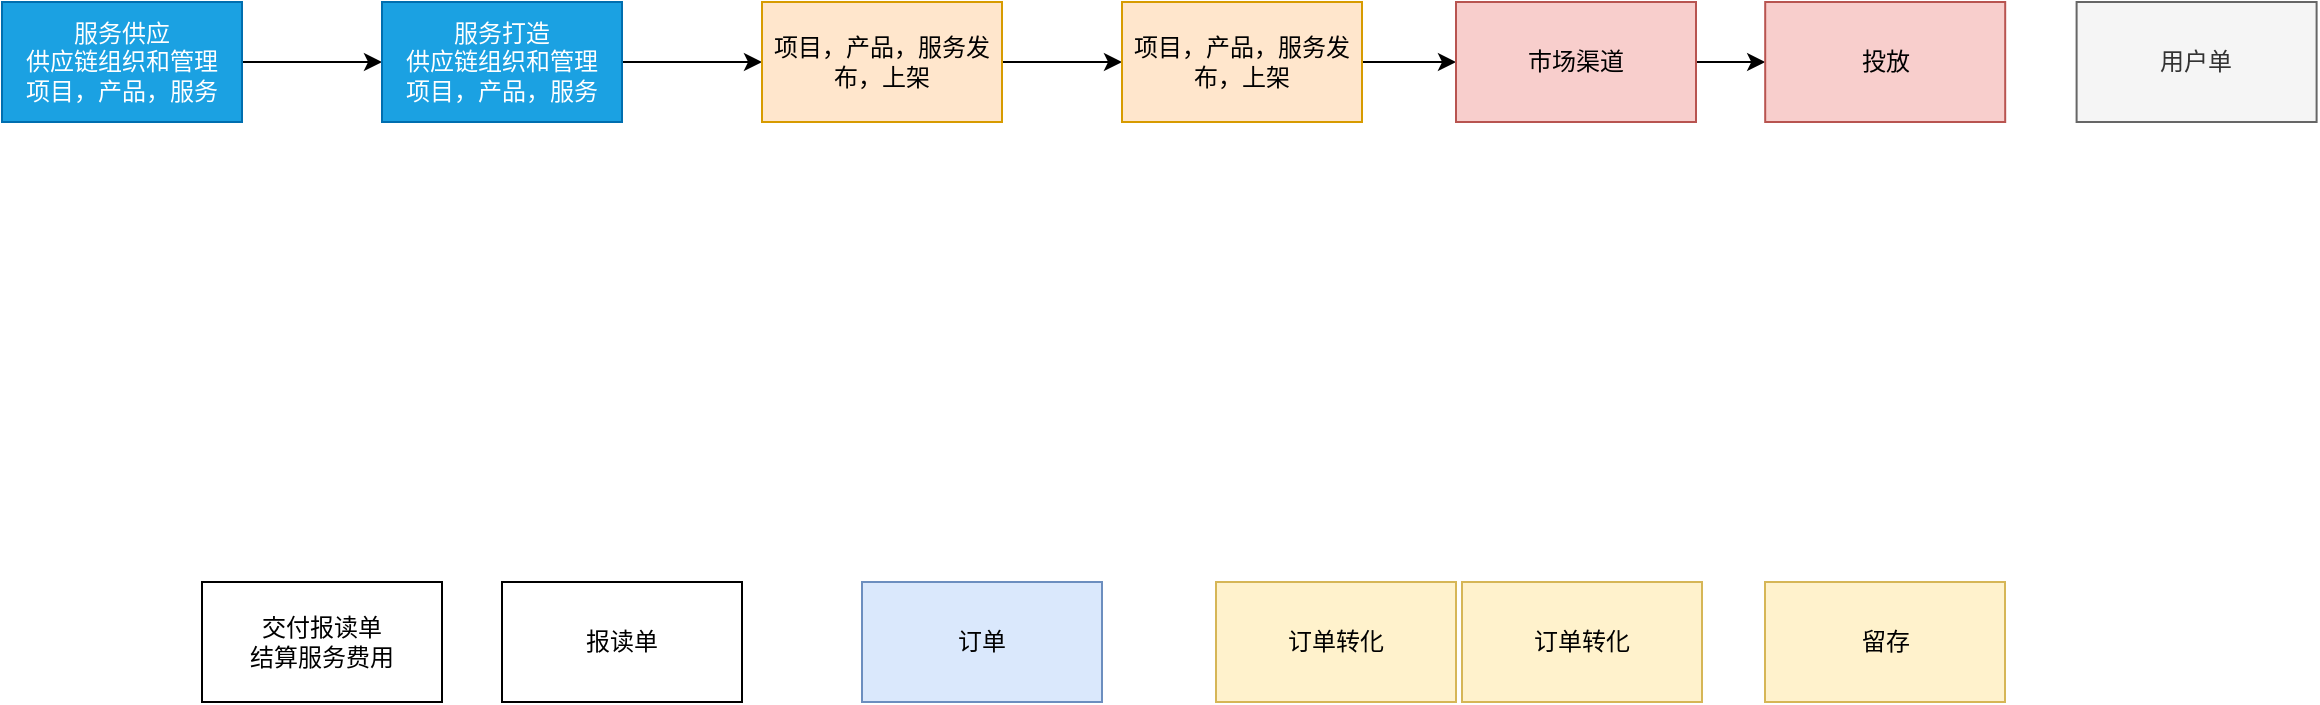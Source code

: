 <mxfile version="11.0.4" type="github"><diagram id="5R0gryFS0Tgb8uJ3rMrp" name="Page-1"><mxGraphModel dx="1038" dy="582" grid="1" gridSize="10" guides="1" tooltips="1" connect="1" arrows="1" fold="1" page="1" pageScale="1" pageWidth="827" pageHeight="1169" math="0" shadow="0"><root><mxCell id="0"/><mxCell id="1" parent="0"/><mxCell id="kN-tJ7J88qytqwaoc0WS-3" style="edgeStyle=orthogonalEdgeStyle;rounded=0;orthogonalLoop=1;jettySize=auto;html=1;entryX=0;entryY=0.5;entryDx=0;entryDy=0;" parent="1" source="kN-tJ7J88qytqwaoc0WS-1" target="kN-tJ7J88qytqwaoc0WS-2" edge="1"><mxGeometry relative="1" as="geometry"/></mxCell><mxCell id="kN-tJ7J88qytqwaoc0WS-1" value="服务供应&lt;br&gt;供应链组织和管理&lt;br&gt;项目，产品，服务" style="rounded=0;whiteSpace=wrap;html=1;fillColor=#1ba1e2;strokeColor=#006EAF;fontColor=#ffffff;" parent="1" vertex="1"><mxGeometry x="40" y="110" width="120" height="60" as="geometry"/></mxCell><mxCell id="kN-tJ7J88qytqwaoc0WS-5" style="edgeStyle=orthogonalEdgeStyle;rounded=0;orthogonalLoop=1;jettySize=auto;html=1;entryX=0;entryY=0.5;entryDx=0;entryDy=0;" parent="1" source="kN-tJ7J88qytqwaoc0WS-2" target="kN-tJ7J88qytqwaoc0WS-4" edge="1"><mxGeometry relative="1" as="geometry"/></mxCell><mxCell id="kN-tJ7J88qytqwaoc0WS-2" value="服务打造&lt;br&gt;供应链组织和管理&lt;br&gt;项目，产品，服务" style="rounded=0;whiteSpace=wrap;html=1;fillColor=#1ba1e2;strokeColor=#006EAF;fontColor=#ffffff;" parent="1" vertex="1"><mxGeometry x="230" y="110" width="120" height="60" as="geometry"/></mxCell><mxCell id="kN-tJ7J88qytqwaoc0WS-9" style="edgeStyle=orthogonalEdgeStyle;rounded=0;orthogonalLoop=1;jettySize=auto;html=1;entryX=0;entryY=0.5;entryDx=0;entryDy=0;" parent="1" source="kN-tJ7J88qytqwaoc0WS-4" target="kN-tJ7J88qytqwaoc0WS-6" edge="1"><mxGeometry relative="1" as="geometry"/></mxCell><mxCell id="kN-tJ7J88qytqwaoc0WS-4" value="项目，产品，服务发布，上架" style="rounded=0;whiteSpace=wrap;html=1;fillColor=#ffe6cc;strokeColor=#d79b00;" parent="1" vertex="1"><mxGeometry x="420" y="110" width="120" height="60" as="geometry"/></mxCell><mxCell id="kN-tJ7J88qytqwaoc0WS-10" style="edgeStyle=orthogonalEdgeStyle;rounded=0;orthogonalLoop=1;jettySize=auto;html=1;" parent="1" source="kN-tJ7J88qytqwaoc0WS-6" target="kN-tJ7J88qytqwaoc0WS-7" edge="1"><mxGeometry relative="1" as="geometry"/></mxCell><mxCell id="kN-tJ7J88qytqwaoc0WS-6" value="项目，产品，服务发布，上架" style="rounded=0;whiteSpace=wrap;html=1;fillColor=#ffe6cc;strokeColor=#d79b00;" parent="1" vertex="1"><mxGeometry x="600" y="110" width="120" height="60" as="geometry"/></mxCell><mxCell id="kN-tJ7J88qytqwaoc0WS-11" style="edgeStyle=orthogonalEdgeStyle;rounded=0;orthogonalLoop=1;jettySize=auto;html=1;entryX=0;entryY=0.5;entryDx=0;entryDy=0;" parent="1" source="kN-tJ7J88qytqwaoc0WS-7" target="kN-tJ7J88qytqwaoc0WS-8" edge="1"><mxGeometry relative="1" as="geometry"/></mxCell><mxCell id="kN-tJ7J88qytqwaoc0WS-7" value="市场渠道" style="rounded=0;whiteSpace=wrap;html=1;fillColor=#f8cecc;strokeColor=#b85450;" parent="1" vertex="1"><mxGeometry x="767" y="110" width="120" height="60" as="geometry"/></mxCell><mxCell id="kN-tJ7J88qytqwaoc0WS-8" value="投放" style="rounded=0;whiteSpace=wrap;html=1;fillColor=#f8cecc;strokeColor=#b85450;" parent="1" vertex="1"><mxGeometry x="921.6" y="110" width="120" height="60" as="geometry"/></mxCell><mxCell id="kN-tJ7J88qytqwaoc0WS-12" value="用户单" style="rounded=0;whiteSpace=wrap;html=1;fillColor=#f5f5f5;strokeColor=#666666;fontColor=#333333;" parent="1" vertex="1"><mxGeometry x="1077.3" y="110" width="120" height="60" as="geometry"/></mxCell><mxCell id="kN-tJ7J88qytqwaoc0WS-13" value="留存" style="rounded=0;whiteSpace=wrap;html=1;fillColor=#fff2cc;strokeColor=#d6b656;" parent="1" vertex="1"><mxGeometry x="921.5" y="400" width="120" height="60" as="geometry"/></mxCell><mxCell id="kN-tJ7J88qytqwaoc0WS-14" value="订单转化" style="rounded=0;whiteSpace=wrap;html=1;fillColor=#fff2cc;strokeColor=#d6b656;" parent="1" vertex="1"><mxGeometry x="770" y="400" width="120" height="60" as="geometry"/></mxCell><mxCell id="kN-tJ7J88qytqwaoc0WS-15" value="订单转化" style="rounded=0;whiteSpace=wrap;html=1;fillColor=#fff2cc;strokeColor=#d6b656;" parent="1" vertex="1"><mxGeometry x="647" y="400" width="120" height="60" as="geometry"/></mxCell><mxCell id="kN-tJ7J88qytqwaoc0WS-16" value="订单" style="rounded=0;whiteSpace=wrap;html=1;fillColor=#dae8fc;strokeColor=#6c8ebf;" parent="1" vertex="1"><mxGeometry x="470" y="400" width="120" height="60" as="geometry"/></mxCell><mxCell id="kN-tJ7J88qytqwaoc0WS-17" value="报读单" style="rounded=0;whiteSpace=wrap;html=1;" parent="1" vertex="1"><mxGeometry x="290" y="400" width="120" height="60" as="geometry"/></mxCell><mxCell id="kN-tJ7J88qytqwaoc0WS-18" value="交付报读单&lt;br&gt;结算服务费用" style="rounded=0;whiteSpace=wrap;html=1;" parent="1" vertex="1"><mxGeometry x="140" y="400" width="120" height="60" as="geometry"/></mxCell></root></mxGraphModel></diagram><diagram id="lwHnW5I-71mZ7X3oIYtO" name="Page-2"><mxGraphModel dx="1038" dy="582" grid="1" gridSize="10" guides="1" tooltips="1" connect="1" arrows="1" fold="1" page="1" pageScale="1" pageWidth="827" pageHeight="1169" math="0" shadow="0"><root><mxCell id="vB3zGASY5mv1H8j_jzMH-0"/><mxCell id="vB3zGASY5mv1H8j_jzMH-1" parent="vB3zGASY5mv1H8j_jzMH-0"/><mxCell id="vB3zGASY5mv1H8j_jzMH-2" value="" style="shape=umlLifeline;participant=umlActor;perimeter=lifelinePerimeter;whiteSpace=wrap;html=1;container=1;collapsible=0;recursiveResize=0;verticalAlign=top;spacingTop=36;labelBackgroundColor=#ffffff;outlineConnect=0;" parent="vB3zGASY5mv1H8j_jzMH-1" vertex="1"><mxGeometry x="131" y="120" width="45" height="380" as="geometry"/></mxCell><mxCell id="vB3zGASY5mv1H8j_jzMH-25" value="" style="ellipse;html=1;shape=endState;fillColor=#000000;strokeColor=#ff0000;" parent="vB3zGASY5mv1H8j_jzMH-2" vertex="1"><mxGeometry x="7.5" y="145" width="30" height="30" as="geometry"/></mxCell><mxCell id="vB3zGASY5mv1H8j_jzMH-26" value="" style="ellipse;html=1;shape=endState;fillColor=#000000;strokeColor=#ff0000;" parent="vB3zGASY5mv1H8j_jzMH-2" vertex="1"><mxGeometry x="7" y="210" width="30" height="30" as="geometry"/></mxCell><mxCell id="vB3zGASY5mv1H8j_jzMH-31" value="本地F1" style="text;html=1;strokeColor=none;fillColor=none;align=center;verticalAlign=middle;whiteSpace=wrap;rounded=0;" parent="vB3zGASY5mv1H8j_jzMH-2" vertex="1"><mxGeometry x="-5.5" y="110" width="50" height="20" as="geometry"/></mxCell><mxCell id="vB3zGASY5mv1H8j_jzMH-33" value="本地F2" style="text;html=1;strokeColor=none;fillColor=none;align=center;verticalAlign=middle;whiteSpace=wrap;rounded=0;" parent="vB3zGASY5mv1H8j_jzMH-2" vertex="1"><mxGeometry y="240" width="50" height="20" as="geometry"/></mxCell><mxCell id="vB3zGASY5mv1H8j_jzMH-3" value="test" style="shape=umlLifeline;perimeter=lifelinePerimeter;whiteSpace=wrap;html=1;container=1;collapsible=0;recursiveResize=0;outlineConnect=0;" parent="vB3zGASY5mv1H8j_jzMH-1" vertex="1"><mxGeometry x="330" y="120" width="100" height="380" as="geometry"/></mxCell><mxCell id="vB3zGASY5mv1H8j_jzMH-11" value="" style="ellipse;html=1;shape=endState;fillColor=#0000CC;strokeColor=#ff0000;" parent="vB3zGASY5mv1H8j_jzMH-3" vertex="1"><mxGeometry x="35" y="145" width="30" height="30" as="geometry"/></mxCell><mxCell id="vB3zGASY5mv1H8j_jzMH-18" value="" style="ellipse;html=1;shape=endState;fillColor=#0000CC;strokeColor=#ff0000;" parent="vB3zGASY5mv1H8j_jzMH-3" vertex="1"><mxGeometry x="35" y="210" width="30" height="30" as="geometry"/></mxCell><mxCell id="vB3zGASY5mv1H8j_jzMH-4" value="pre" style="shape=umlLifeline;perimeter=lifelinePerimeter;whiteSpace=wrap;html=1;container=1;collapsible=0;recursiveResize=0;outlineConnect=0;" parent="vB3zGASY5mv1H8j_jzMH-1" vertex="1"><mxGeometry x="440" y="120" width="100" height="380" as="geometry"/></mxCell><mxCell id="vB3zGASY5mv1H8j_jzMH-12" value="" style="ellipse;html=1;shape=endState;fillColor=#0000CC;strokeColor=#ff0000;" parent="vB3zGASY5mv1H8j_jzMH-4" vertex="1"><mxGeometry x="35" y="210" width="30" height="30" as="geometry"/></mxCell><mxCell id="vB3zGASY5mv1H8j_jzMH-5" value="master" style="shape=umlLifeline;perimeter=lifelinePerimeter;whiteSpace=wrap;html=1;container=1;collapsible=0;recursiveResize=0;outlineConnect=0;" parent="vB3zGASY5mv1H8j_jzMH-1" vertex="1"><mxGeometry x="560" y="120" width="100" height="380" as="geometry"/></mxCell><mxCell id="vB3zGASY5mv1H8j_jzMH-13" value="" style="ellipse;html=1;shape=endState;fillColor=#0000CC;strokeColor=#ff0000;" parent="vB3zGASY5mv1H8j_jzMH-5" vertex="1"><mxGeometry x="35" y="210" width="30" height="30" as="geometry"/></mxCell><mxCell id="vB3zGASY5mv1H8j_jzMH-6" value="dev" style="shape=umlLifeline;perimeter=lifelinePerimeter;whiteSpace=wrap;html=1;container=1;collapsible=0;recursiveResize=0;outlineConnect=0;" parent="vB3zGASY5mv1H8j_jzMH-1" vertex="1"><mxGeometry x="210" y="120" width="100" height="380" as="geometry"/></mxCell><mxCell id="vB3zGASY5mv1H8j_jzMH-9" value="" style="ellipse;html=1;shape=endState;fillColor=#0000CC;strokeColor=#ff0000;" parent="vB3zGASY5mv1H8j_jzMH-6" vertex="1"><mxGeometry x="35" y="80" width="30" height="30" as="geometry"/></mxCell><mxCell id="vB3zGASY5mv1H8j_jzMH-20" style="edgeStyle=orthogonalEdgeStyle;rounded=0;orthogonalLoop=1;jettySize=auto;html=1;strokeWidth=2;" parent="vB3zGASY5mv1H8j_jzMH-6" source="vB3zGASY5mv1H8j_jzMH-10" target="vB3zGASY5mv1H8j_jzMH-19" edge="1"><mxGeometry relative="1" as="geometry"/></mxCell><mxCell id="vB3zGASY5mv1H8j_jzMH-10" value="" style="ellipse;html=1;shape=endState;fillColor=#0000CC;strokeColor=#ff0000;" parent="vB3zGASY5mv1H8j_jzMH-6" vertex="1"><mxGeometry x="35" y="145" width="30" height="30" as="geometry"/></mxCell><mxCell id="vB3zGASY5mv1H8j_jzMH-15" value="" style="endArrow=open;endFill=1;endSize=12;html=1;exitX=0.5;exitY=1;exitDx=0;exitDy=0;entryX=0.5;entryY=0;entryDx=0;entryDy=0;strokeWidth=2;" parent="vB3zGASY5mv1H8j_jzMH-6" source="vB3zGASY5mv1H8j_jzMH-9" target="vB3zGASY5mv1H8j_jzMH-10" edge="1"><mxGeometry width="160" relative="1" as="geometry"><mxPoint x="-70" y="320" as="sourcePoint"/><mxPoint x="90" y="320" as="targetPoint"/></mxGeometry></mxCell><mxCell id="vB3zGASY5mv1H8j_jzMH-19" value="" style="ellipse;html=1;shape=endState;fillColor=#0000CC;strokeColor=#ff0000;" parent="vB3zGASY5mv1H8j_jzMH-6" vertex="1"><mxGeometry x="35" y="210" width="30" height="30" as="geometry"/></mxCell><mxCell id="vB3zGASY5mv1H8j_jzMH-39" value="" style="ellipse;html=1;shape=endState;fillColor=#990000;strokeColor=#ff0000;" parent="vB3zGASY5mv1H8j_jzMH-6" vertex="1"><mxGeometry x="35" y="275" width="30" height="30" as="geometry"/></mxCell><mxCell id="vB3zGASY5mv1H8j_jzMH-16" style="edgeStyle=orthogonalEdgeStyle;rounded=0;orthogonalLoop=1;jettySize=auto;html=1;entryX=0;entryY=0.5;entryDx=0;entryDy=0;strokeWidth=2;" parent="vB3zGASY5mv1H8j_jzMH-1" source="vB3zGASY5mv1H8j_jzMH-8" target="vB3zGASY5mv1H8j_jzMH-9" edge="1"><mxGeometry relative="1" as="geometry"/></mxCell><mxCell id="vB3zGASY5mv1H8j_jzMH-8" value="" style="ellipse;html=1;shape=endState;fillColor=#000000;strokeColor=#ff0000;" parent="vB3zGASY5mv1H8j_jzMH-1" vertex="1"><mxGeometry x="137.5" y="200" width="30" height="30" as="geometry"/></mxCell><mxCell id="vB3zGASY5mv1H8j_jzMH-17" style="edgeStyle=orthogonalEdgeStyle;rounded=0;orthogonalLoop=1;jettySize=auto;html=1;strokeWidth=2;" parent="vB3zGASY5mv1H8j_jzMH-1" source="vB3zGASY5mv1H8j_jzMH-10" target="vB3zGASY5mv1H8j_jzMH-11" edge="1"><mxGeometry relative="1" as="geometry"/></mxCell><mxCell id="vB3zGASY5mv1H8j_jzMH-22" style="edgeStyle=orthogonalEdgeStyle;rounded=0;orthogonalLoop=1;jettySize=auto;html=1;entryX=0;entryY=0.5;entryDx=0;entryDy=0;strokeWidth=2;" parent="vB3zGASY5mv1H8j_jzMH-1" source="vB3zGASY5mv1H8j_jzMH-18" target="vB3zGASY5mv1H8j_jzMH-12" edge="1"><mxGeometry relative="1" as="geometry"/></mxCell><mxCell id="vB3zGASY5mv1H8j_jzMH-23" style="edgeStyle=orthogonalEdgeStyle;rounded=0;orthogonalLoop=1;jettySize=auto;html=1;entryX=0;entryY=0.5;entryDx=0;entryDy=0;strokeWidth=2;" parent="vB3zGASY5mv1H8j_jzMH-1" source="vB3zGASY5mv1H8j_jzMH-12" target="vB3zGASY5mv1H8j_jzMH-13" edge="1"><mxGeometry relative="1" as="geometry"/></mxCell><mxCell id="vB3zGASY5mv1H8j_jzMH-24" style="edgeStyle=orthogonalEdgeStyle;rounded=0;orthogonalLoop=1;jettySize=auto;html=1;entryX=0;entryY=0.5;entryDx=0;entryDy=0;strokeWidth=2;" parent="vB3zGASY5mv1H8j_jzMH-1" source="vB3zGASY5mv1H8j_jzMH-19" target="vB3zGASY5mv1H8j_jzMH-18" edge="1"><mxGeometry relative="1" as="geometry"/></mxCell><mxCell id="vB3zGASY5mv1H8j_jzMH-27" style="edgeStyle=orthogonalEdgeStyle;rounded=0;orthogonalLoop=1;jettySize=auto;html=1;entryX=0;entryY=0.5;entryDx=0;entryDy=0;strokeWidth=2;" parent="vB3zGASY5mv1H8j_jzMH-1" source="vB3zGASY5mv1H8j_jzMH-26" target="vB3zGASY5mv1H8j_jzMH-19" edge="1"><mxGeometry relative="1" as="geometry"/></mxCell><mxCell id="vB3zGASY5mv1H8j_jzMH-28" style="edgeStyle=orthogonalEdgeStyle;rounded=0;orthogonalLoop=1;jettySize=auto;html=1;entryX=0;entryY=0.5;entryDx=0;entryDy=0;strokeWidth=2;" parent="vB3zGASY5mv1H8j_jzMH-1" source="vB3zGASY5mv1H8j_jzMH-25" target="vB3zGASY5mv1H8j_jzMH-10" edge="1"><mxGeometry relative="1" as="geometry"/></mxCell><mxCell id="vB3zGASY5mv1H8j_jzMH-32" value="本地F1" style="text;html=1;strokeColor=none;fillColor=none;align=center;verticalAlign=middle;whiteSpace=wrap;rounded=0;" parent="vB3zGASY5mv1H8j_jzMH-1" vertex="1"><mxGeometry x="125.5" y="295" width="50" height="20" as="geometry"/></mxCell><mxCell id="vB3zGASY5mv1H8j_jzMH-44" style="edgeStyle=orthogonalEdgeStyle;rounded=0;orthogonalLoop=1;jettySize=auto;html=1;entryX=0;entryY=0.5;entryDx=0;entryDy=0;strokeWidth=2;" parent="vB3zGASY5mv1H8j_jzMH-1" source="vB3zGASY5mv1H8j_jzMH-37" target="vB3zGASY5mv1H8j_jzMH-39" edge="1"><mxGeometry relative="1" as="geometry"/></mxCell><mxCell id="vB3zGASY5mv1H8j_jzMH-45" style="edgeStyle=orthogonalEdgeStyle;rounded=0;orthogonalLoop=1;jettySize=auto;html=1;entryX=0;entryY=0.5;entryDx=0;entryDy=0;strokeWidth=2;" parent="vB3zGASY5mv1H8j_jzMH-1" source="vB3zGASY5mv1H8j_jzMH-37" target="vB3zGASY5mv1H8j_jzMH-41" edge="1"><mxGeometry relative="1" as="geometry"><Array as="points"><mxPoint x="210" y="410"/><mxPoint x="210" y="435"/></Array></mxGeometry></mxCell><mxCell id="vB3zGASY5mv1H8j_jzMH-46" style="edgeStyle=orthogonalEdgeStyle;rounded=0;orthogonalLoop=1;jettySize=auto;html=1;entryX=0;entryY=0.5;entryDx=0;entryDy=0;strokeWidth=2;" parent="vB3zGASY5mv1H8j_jzMH-1" source="vB3zGASY5mv1H8j_jzMH-37" target="vB3zGASY5mv1H8j_jzMH-42" edge="1"><mxGeometry relative="1" as="geometry"><Array as="points"><mxPoint x="210" y="410"/><mxPoint x="210" y="455"/></Array></mxGeometry></mxCell><mxCell id="vB3zGASY5mv1H8j_jzMH-47" style="edgeStyle=orthogonalEdgeStyle;rounded=0;orthogonalLoop=1;jettySize=auto;html=1;entryX=0;entryY=0.5;entryDx=0;entryDy=0;strokeWidth=2;" parent="vB3zGASY5mv1H8j_jzMH-1" source="vB3zGASY5mv1H8j_jzMH-37" target="vB3zGASY5mv1H8j_jzMH-43" edge="1"><mxGeometry relative="1" as="geometry"><Array as="points"><mxPoint x="210" y="410"/><mxPoint x="210" y="480"/></Array></mxGeometry></mxCell><mxCell id="vB3zGASY5mv1H8j_jzMH-37" value="" style="ellipse;html=1;shape=endState;fillColor=#000000;strokeColor=#ff0000;" parent="vB3zGASY5mv1H8j_jzMH-1" vertex="1"><mxGeometry x="138" y="395" width="30" height="30" as="geometry"/></mxCell><mxCell id="vB3zGASY5mv1H8j_jzMH-38" value="BUG Fix" style="text;html=1;strokeColor=none;fillColor=none;align=center;verticalAlign=middle;whiteSpace=wrap;rounded=0;" parent="vB3zGASY5mv1H8j_jzMH-1" vertex="1"><mxGeometry x="130" y="445" width="50" height="20" as="geometry"/></mxCell><mxCell id="vB3zGASY5mv1H8j_jzMH-41" value="" style="ellipse;html=1;shape=endState;fillColor=#990000;strokeColor=#ff0000;" parent="vB3zGASY5mv1H8j_jzMH-1" vertex="1"><mxGeometry x="365" y="420" width="30" height="30" as="geometry"/></mxCell><mxCell id="vB3zGASY5mv1H8j_jzMH-42" value="" style="ellipse;html=1;shape=endState;fillColor=#990000;strokeColor=#ff0000;" parent="vB3zGASY5mv1H8j_jzMH-1" vertex="1"><mxGeometry x="475" y="440" width="30" height="30" as="geometry"/></mxCell><mxCell id="vB3zGASY5mv1H8j_jzMH-43" value="" style="ellipse;html=1;shape=endState;fillColor=#990000;strokeColor=#ff0000;" parent="vB3zGASY5mv1H8j_jzMH-1" vertex="1"><mxGeometry x="595" y="465" width="30" height="30" as="geometry"/></mxCell></root></mxGraphModel></diagram><diagram id="geVmCn8dDEb0YrK1W8ZO" name="Page-3"><mxGraphModel dx="1865" dy="582" grid="1" gridSize="10" guides="1" tooltips="1" connect="1" arrows="1" fold="1" page="1" pageScale="1" pageWidth="827" pageHeight="1169" math="0" shadow="0"><root><mxCell id="EjCVFmPVuMZGpHpQ0NtR-0"/><mxCell id="EjCVFmPVuMZGpHpQ0NtR-1" parent="EjCVFmPVuMZGpHpQ0NtR-0"/><mxCell id="D5IbAwr4vFeHLeiBSZbl-40" value="" style="rounded=0;whiteSpace=wrap;html=1;" vertex="1" parent="EjCVFmPVuMZGpHpQ0NtR-1"><mxGeometry x="40" y="340" width="560" height="50" as="geometry"/></mxCell><mxCell id="D5IbAwr4vFeHLeiBSZbl-55" style="edgeStyle=orthogonalEdgeStyle;rounded=0;orthogonalLoop=1;jettySize=auto;html=1;exitX=1;exitY=0.5;exitDx=0;exitDy=0;entryX=0;entryY=0.5;entryDx=0;entryDy=0;" edge="1" parent="EjCVFmPVuMZGpHpQ0NtR-1" source="D5IbAwr4vFeHLeiBSZbl-39" target="D5IbAwr4vFeHLeiBSZbl-35"><mxGeometry relative="1" as="geometry"/></mxCell><mxCell id="D5IbAwr4vFeHLeiBSZbl-63" style="edgeStyle=orthogonalEdgeStyle;rounded=0;orthogonalLoop=1;jettySize=auto;html=1;" edge="1" parent="EjCVFmPVuMZGpHpQ0NtR-1" source="D5IbAwr4vFeHLeiBSZbl-39" target="rtGowdTM3497xCFkrDEA-0"><mxGeometry relative="1" as="geometry"><Array as="points"><mxPoint x="-65" y="400"/><mxPoint x="140" y="400"/></Array></mxGeometry></mxCell><mxCell id="D5IbAwr4vFeHLeiBSZbl-39" value="" style="rounded=0;whiteSpace=wrap;html=1;fillColor=#f5f5f5;strokeColor=#666666;fontColor=#333333;" vertex="1" parent="EjCVFmPVuMZGpHpQ0NtR-1"><mxGeometry x="-140" y="130" width="150" height="200" as="geometry"/></mxCell><mxCell id="D5IbAwr4vFeHLeiBSZbl-36" value="" style="rounded=0;whiteSpace=wrap;html=1;" vertex="1" parent="EjCVFmPVuMZGpHpQ0NtR-1"><mxGeometry x="460" y="130" width="140" height="200" as="geometry"/></mxCell><mxCell id="D5IbAwr4vFeHLeiBSZbl-35" value="" style="rounded=0;whiteSpace=wrap;html=1;" vertex="1" parent="EjCVFmPVuMZGpHpQ0NtR-1"><mxGeometry x="40.5" y="129.5" width="410" height="200" as="geometry"/></mxCell><mxCell id="EjCVFmPVuMZGpHpQ0NtR-2" value="代理点服务" style="rounded=0;whiteSpace=wrap;html=1;fillColor=#dae8fc;strokeColor=#6c8ebf;" parent="EjCVFmPVuMZGpHpQ0NtR-1" vertex="1"><mxGeometry x="185.5" y="182.5" width="120" height="40" as="geometry"/></mxCell><mxCell id="EjCVFmPVuMZGpHpQ0NtR-4" value="商品服务" style="rounded=0;whiteSpace=wrap;html=1;fillColor=#dae8fc;strokeColor=#6c8ebf;" parent="EjCVFmPVuMZGpHpQ0NtR-1" vertex="1"><mxGeometry x="48" y="136.5" width="120" height="40" as="geometry"/></mxCell><mxCell id="EjCVFmPVuMZGpHpQ0NtR-5" value="订单服务" style="rounded=0;whiteSpace=wrap;html=1;fillColor=#dae8fc;strokeColor=#6c8ebf;" parent="EjCVFmPVuMZGpHpQ0NtR-1" vertex="1"><mxGeometry x="48" y="182.5" width="120" height="40" as="geometry"/></mxCell><mxCell id="EjCVFmPVuMZGpHpQ0NtR-6" value="报读服务" style="rounded=0;whiteSpace=wrap;html=1;fillColor=#dae8fc;strokeColor=#6c8ebf;" parent="EjCVFmPVuMZGpHpQ0NtR-1" vertex="1"><mxGeometry x="48" y="227.5" width="120" height="40" as="geometry"/></mxCell><mxCell id="EjCVFmPVuMZGpHpQ0NtR-12" value="企业服务" style="rounded=0;whiteSpace=wrap;html=1;fillColor=#dae8fc;strokeColor=#6c8ebf;" parent="EjCVFmPVuMZGpHpQ0NtR-1" vertex="1"><mxGeometry x="185.5" y="227.5" width="120" height="40" as="geometry"/></mxCell><mxCell id="rtGowdTM3497xCFkrDEA-0" value="供应系统mysql&lt;br&gt;数据库" style="shape=cylinder;whiteSpace=wrap;html=1;boundedLbl=1;backgroundOutline=1;fillColor=#60a917;strokeColor=#2D7600;fontColor=#ffffff;" vertex="1" parent="EjCVFmPVuMZGpHpQ0NtR-1"><mxGeometry x="110" y="440" width="60" height="80" as="geometry"/></mxCell><mxCell id="rtGowdTM3497xCFkrDEA-1" value="电商系统&lt;br&gt;mysql&lt;br&gt;数据库" style="shape=cylinder;whiteSpace=wrap;html=1;boundedLbl=1;backgroundOutline=1;fillColor=#60a917;strokeColor=#2D7600;fontColor=#ffffff;" vertex="1" parent="EjCVFmPVuMZGpHpQ0NtR-1"><mxGeometry x="220" y="440" width="60" height="80" as="geometry"/></mxCell><mxCell id="rtGowdTM3497xCFkrDEA-2" value="活动系统&lt;br&gt;mysql&lt;br&gt;数据库" style="shape=cylinder;whiteSpace=wrap;html=1;boundedLbl=1;backgroundOutline=1;fillColor=#60a917;strokeColor=#2D7600;fontColor=#ffffff;" vertex="1" parent="EjCVFmPVuMZGpHpQ0NtR-1"><mxGeometry x="313" y="440" width="60" height="80" as="geometry"/></mxCell><mxCell id="rtGowdTM3497xCFkrDEA-3" value="用户运营&lt;br&gt;mysql&lt;br&gt;数据库" style="shape=cylinder;whiteSpace=wrap;html=1;boundedLbl=1;backgroundOutline=1;fillColor=#60a917;strokeColor=#2D7600;fontColor=#ffffff;" vertex="1" parent="EjCVFmPVuMZGpHpQ0NtR-1"><mxGeometry x="420" y="440" width="60" height="80" as="geometry"/></mxCell><mxCell id="rtGowdTM3497xCFkrDEA-10" style="edgeStyle=orthogonalEdgeStyle;rounded=0;orthogonalLoop=1;jettySize=auto;html=1;exitX=0.5;exitY=0;exitDx=0;exitDy=0;entryX=0.5;entryY=0;entryDx=0;entryDy=0;" edge="1" parent="EjCVFmPVuMZGpHpQ0NtR-1" source="rtGowdTM3497xCFkrDEA-4" target="rtGowdTM3497xCFkrDEA-3"><mxGeometry relative="1" as="geometry"><Array as="points"><mxPoint x="553" y="400"/><mxPoint x="450" y="400"/></Array></mxGeometry></mxCell><mxCell id="rtGowdTM3497xCFkrDEA-4" value="职工网&lt;br&gt;mysql&lt;br&gt;数据库" style="shape=cylinder;whiteSpace=wrap;html=1;boundedLbl=1;backgroundOutline=1;fillColor=#60a917;strokeColor=#2D7600;fontColor=#ffffff;" vertex="1" parent="EjCVFmPVuMZGpHpQ0NtR-1"><mxGeometry x="522.5" y="440" width="60" height="80" as="geometry"/></mxCell><mxCell id="rtGowdTM3497xCFkrDEA-5" value="国开在线&lt;br&gt;外围系统&lt;br&gt;..." style="ellipse;shape=cloud;whiteSpace=wrap;html=1;" vertex="1" parent="EjCVFmPVuMZGpHpQ0NtR-1"><mxGeometry x="760" y="325" width="120" height="80" as="geometry"/></mxCell><mxCell id="rtGowdTM3497xCFkrDEA-7" style="edgeStyle=orthogonalEdgeStyle;rounded=0;orthogonalLoop=1;jettySize=auto;html=1;" edge="1" parent="EjCVFmPVuMZGpHpQ0NtR-1" source="rtGowdTM3497xCFkrDEA-6" target="rtGowdTM3497xCFkrDEA-5"><mxGeometry relative="1" as="geometry"/></mxCell><mxCell id="rtGowdTM3497xCFkrDEA-8" style="edgeStyle=orthogonalEdgeStyle;rounded=0;orthogonalLoop=1;jettySize=auto;html=1;" edge="1" parent="EjCVFmPVuMZGpHpQ0NtR-1" source="rtGowdTM3497xCFkrDEA-6" target="rtGowdTM3497xCFkrDEA-4"><mxGeometry relative="1" as="geometry"/></mxCell><mxCell id="rtGowdTM3497xCFkrDEA-9" value="" style="edgeStyle=orthogonalEdgeStyle;rounded=0;orthogonalLoop=1;jettySize=auto;html=1;" edge="1" parent="EjCVFmPVuMZGpHpQ0NtR-1" source="rtGowdTM3497xCFkrDEA-6" target="rtGowdTM3497xCFkrDEA-4"><mxGeometry relative="1" as="geometry"/></mxCell><mxCell id="rtGowdTM3497xCFkrDEA-11" style="edgeStyle=orthogonalEdgeStyle;rounded=0;orthogonalLoop=1;jettySize=auto;html=1;" edge="1" parent="EjCVFmPVuMZGpHpQ0NtR-1" source="rtGowdTM3497xCFkrDEA-6" target="rtGowdTM3497xCFkrDEA-2"><mxGeometry relative="1" as="geometry"><Array as="points"><mxPoint x="553" y="400"/><mxPoint x="343" y="400"/></Array></mxGeometry></mxCell><mxCell id="rtGowdTM3497xCFkrDEA-12" value="" style="edgeStyle=orthogonalEdgeStyle;rounded=0;orthogonalLoop=1;jettySize=auto;html=1;" edge="1" parent="EjCVFmPVuMZGpHpQ0NtR-1" source="rtGowdTM3497xCFkrDEA-6" target="rtGowdTM3497xCFkrDEA-1"><mxGeometry relative="1" as="geometry"><Array as="points"><mxPoint x="553" y="400"/><mxPoint x="250" y="400"/></Array></mxGeometry></mxCell><mxCell id="rtGowdTM3497xCFkrDEA-13" style="edgeStyle=orthogonalEdgeStyle;rounded=0;orthogonalLoop=1;jettySize=auto;html=1;" edge="1" parent="EjCVFmPVuMZGpHpQ0NtR-1" source="rtGowdTM3497xCFkrDEA-6" target="rtGowdTM3497xCFkrDEA-0"><mxGeometry relative="1" as="geometry"><Array as="points"><mxPoint x="553" y="400"/><mxPoint x="140" y="400"/></Array></mxGeometry></mxCell><mxCell id="rtGowdTM3497xCFkrDEA-15" style="edgeStyle=orthogonalEdgeStyle;rounded=0;orthogonalLoop=1;jettySize=auto;html=1;" edge="1" parent="EjCVFmPVuMZGpHpQ0NtR-1" source="rtGowdTM3497xCFkrDEA-6" target="rtGowdTM3497xCFkrDEA-14"><mxGeometry relative="1" as="geometry"><Array as="points"><mxPoint x="553" y="400"/><mxPoint x="640" y="400"/></Array></mxGeometry></mxCell><mxCell id="D5IbAwr4vFeHLeiBSZbl-1" style="edgeStyle=orthogonalEdgeStyle;rounded=0;orthogonalLoop=1;jettySize=auto;html=1;" edge="1" parent="EjCVFmPVuMZGpHpQ0NtR-1" source="rtGowdTM3497xCFkrDEA-6" target="D5IbAwr4vFeHLeiBSZbl-0"><mxGeometry relative="1" as="geometry"><Array as="points"><mxPoint x="553" y="400"/><mxPoint x="740" y="400"/></Array></mxGeometry></mxCell><mxCell id="rtGowdTM3497xCFkrDEA-6" value="数据MQ服务" style="rounded=0;whiteSpace=wrap;html=1;fillColor=#1ba1e2;strokeColor=#006EAF;fontColor=#ffffff;" vertex="1" parent="EjCVFmPVuMZGpHpQ0NtR-1"><mxGeometry x="415" y="350" width="165" height="30" as="geometry"/></mxCell><mxCell id="rtGowdTM3497xCFkrDEA-14" value="...系统&lt;br&gt;mysql&lt;br&gt;数据库" style="shape=cylinder;whiteSpace=wrap;html=1;boundedLbl=1;backgroundOutline=1;fillColor=#60a917;strokeColor=#2D7600;fontColor=#ffffff;" vertex="1" parent="EjCVFmPVuMZGpHpQ0NtR-1"><mxGeometry x="610" y="440" width="60" height="80" as="geometry"/></mxCell><mxCell id="D5IbAwr4vFeHLeiBSZbl-0" value="大数据&lt;br&gt;系统" style="shape=cylinder;whiteSpace=wrap;html=1;boundedLbl=1;backgroundOutline=1;fillColor=#60a917;strokeColor=#2D7600;fontColor=#ffffff;" vertex="1" parent="EjCVFmPVuMZGpHpQ0NtR-1"><mxGeometry x="710" y="440" width="60" height="80" as="geometry"/></mxCell><mxCell id="D5IbAwr4vFeHLeiBSZbl-12" value="客户服务" style="rounded=0;whiteSpace=wrap;html=1;fillColor=#dae8fc;strokeColor=#6c8ebf;" vertex="1" parent="EjCVFmPVuMZGpHpQ0NtR-1"><mxGeometry x="48" y="273.5" width="120" height="40" as="geometry"/></mxCell><mxCell id="D5IbAwr4vFeHLeiBSZbl-13" value="通知服务" style="rounded=0;whiteSpace=wrap;html=1;fillColor=#dae8fc;strokeColor=#6c8ebf;" vertex="1" parent="EjCVFmPVuMZGpHpQ0NtR-1"><mxGeometry x="185.5" y="273.5" width="120" height="40" as="geometry"/></mxCell><mxCell id="D5IbAwr4vFeHLeiBSZbl-14" value="教育机构服务" style="rounded=0;whiteSpace=wrap;html=1;fillColor=#dae8fc;strokeColor=#6c8ebf;" vertex="1" parent="EjCVFmPVuMZGpHpQ0NtR-1"><mxGeometry x="185.5" y="136.5" width="120" height="40" as="geometry"/></mxCell><mxCell id="D5IbAwr4vFeHLeiBSZbl-16" value="职工服务" style="rounded=0;whiteSpace=wrap;html=1;fillColor=#dae8fc;strokeColor=#6c8ebf;" vertex="1" parent="EjCVFmPVuMZGpHpQ0NtR-1"><mxGeometry x="323" y="136.5" width="120" height="40" as="geometry"/></mxCell><mxCell id="D5IbAwr4vFeHLeiBSZbl-17" value="供应链系统管理" style="rounded=0;whiteSpace=wrap;html=1;fillColor=#d5e8d4;strokeColor=#82b366;" vertex="1" parent="EjCVFmPVuMZGpHpQ0NtR-1"><mxGeometry x="-130" y="135" width="120" height="40" as="geometry"/></mxCell><mxCell id="D5IbAwr4vFeHLeiBSZbl-18" value="活动服务/优惠券" style="rounded=0;whiteSpace=wrap;html=1;fillColor=#dae8fc;strokeColor=#6c8ebf;" vertex="1" parent="EjCVFmPVuMZGpHpQ0NtR-1"><mxGeometry x="323" y="182.5" width="120" height="40" as="geometry"/></mxCell><mxCell id="D5IbAwr4vFeHLeiBSZbl-19" value="补贴券服务" style="rounded=0;whiteSpace=wrap;html=1;fillColor=#dae8fc;strokeColor=#6c8ebf;" vertex="1" parent="EjCVFmPVuMZGpHpQ0NtR-1"><mxGeometry x="323" y="227.5" width="120" height="40" as="geometry"/></mxCell><mxCell id="D5IbAwr4vFeHLeiBSZbl-77" style="edgeStyle=orthogonalEdgeStyle;rounded=0;orthogonalLoop=1;jettySize=auto;html=1;" edge="1" parent="EjCVFmPVuMZGpHpQ0NtR-1"><mxGeometry relative="1" as="geometry"><mxPoint x="382" y="334" as="sourcePoint"/><mxPoint x="382" y="400" as="targetPoint"/></mxGeometry></mxCell><mxCell id="D5IbAwr4vFeHLeiBSZbl-20" value="......." style="rounded=0;whiteSpace=wrap;html=1;fillColor=#dae8fc;strokeColor=#6c8ebf;" vertex="1" parent="EjCVFmPVuMZGpHpQ0NtR-1"><mxGeometry x="322" y="273.5" width="120" height="40" as="geometry"/></mxCell><mxCell id="D5IbAwr4vFeHLeiBSZbl-21" value="电商系统管理" style="rounded=0;whiteSpace=wrap;html=1;fillColor=#d5e8d4;strokeColor=#82b366;" vertex="1" parent="EjCVFmPVuMZGpHpQ0NtR-1"><mxGeometry x="-130" y="186" width="120" height="40" as="geometry"/></mxCell><mxCell id="D5IbAwr4vFeHLeiBSZbl-22" value="......管理" style="rounded=0;whiteSpace=wrap;html=1;fillColor=#d5e8d4;strokeColor=#82b366;" vertex="1" parent="EjCVFmPVuMZGpHpQ0NtR-1"><mxGeometry x="-130" y="236" width="120" height="40" as="geometry"/></mxCell><mxCell id="D5IbAwr4vFeHLeiBSZbl-23" value="职工CRM管理" style="rounded=0;whiteSpace=wrap;html=1;fillColor=#d5e8d4;strokeColor=#82b366;" vertex="1" parent="EjCVFmPVuMZGpHpQ0NtR-1"><mxGeometry x="-130" y="286" width="120" height="40" as="geometry"/></mxCell><mxCell id="D5IbAwr4vFeHLeiBSZbl-24" value="用户中心" style="rounded=0;whiteSpace=wrap;html=1;fillColor=#ffe6cc;strokeColor=#d79b00;" vertex="1" parent="EjCVFmPVuMZGpHpQ0NtR-1"><mxGeometry x="470" y="138" width="120" height="40" as="geometry"/></mxCell><mxCell id="D5IbAwr4vFeHLeiBSZbl-25" value="权限中心" style="rounded=0;whiteSpace=wrap;html=1;fillColor=#ffe6cc;strokeColor=#d79b00;" vertex="1" parent="EjCVFmPVuMZGpHpQ0NtR-1"><mxGeometry x="470" y="184.5" width="120" height="40" as="geometry"/></mxCell><mxCell id="D5IbAwr4vFeHLeiBSZbl-26" value="注册中心" style="rounded=0;whiteSpace=wrap;html=1;fillColor=#ffe6cc;strokeColor=#d79b00;" vertex="1" parent="EjCVFmPVuMZGpHpQ0NtR-1"><mxGeometry x="470" y="229.5" width="120" height="40" as="geometry"/></mxCell><mxCell id="D5IbAwr4vFeHLeiBSZbl-27" value="配置中心" style="rounded=0;whiteSpace=wrap;html=1;fillColor=#ffe6cc;strokeColor=#d79b00;" vertex="1" parent="EjCVFmPVuMZGpHpQ0NtR-1"><mxGeometry x="470" y="276.5" width="120" height="40" as="geometry"/></mxCell><mxCell id="D5IbAwr4vFeHLeiBSZbl-28" value="教育机构端" style="rounded=0;whiteSpace=wrap;html=1;fillColor=#fff2cc;strokeColor=#d6b656;" vertex="1" parent="EjCVFmPVuMZGpHpQ0NtR-1"><mxGeometry x="42.5" width="90" height="40" as="geometry"/></mxCell><mxCell id="D5IbAwr4vFeHLeiBSZbl-29" value="求学圆梦APP" style="rounded=0;whiteSpace=wrap;html=1;fillColor=#fff2cc;strokeColor=#d6b656;" vertex="1" parent="EjCVFmPVuMZGpHpQ0NtR-1"><mxGeometry x="239" width="70" height="40" as="geometry"/></mxCell><mxCell id="D5IbAwr4vFeHLeiBSZbl-30" value="活动平台/广告端" style="rounded=0;whiteSpace=wrap;html=1;fillColor=#fff2cc;strokeColor=#d6b656;" vertex="1" parent="EjCVFmPVuMZGpHpQ0NtR-1"><mxGeometry x="402" width="120" height="40" as="geometry"/></mxCell><mxCell id="D5IbAwr4vFeHLeiBSZbl-31" value="..." style="rounded=0;whiteSpace=wrap;html=1;fillColor=#fff2cc;strokeColor=#d6b656;" vertex="1" parent="EjCVFmPVuMZGpHpQ0NtR-1"><mxGeometry x="542" width="80" height="40" as="geometry"/></mxCell><mxCell id="D5IbAwr4vFeHLeiBSZbl-32" value="职工门户" style="rounded=0;whiteSpace=wrap;html=1;fillColor=#fff2cc;strokeColor=#d6b656;" vertex="1" parent="EjCVFmPVuMZGpHpQ0NtR-1"><mxGeometry x="632" width="90" height="40" as="geometry"/></mxCell><mxCell id="D5IbAwr4vFeHLeiBSZbl-37" value="统一API（网关）" style="rounded=0;whiteSpace=wrap;html=1;fillColor=#e1d5e7;strokeColor=#9673a6;" vertex="1" parent="EjCVFmPVuMZGpHpQ0NtR-1"><mxGeometry x="40" y="68" width="670" height="42" as="geometry"/></mxCell><mxCell id="D5IbAwr4vFeHLeiBSZbl-41" value="国开在线&lt;br&gt;外围系统&lt;br&gt;..." style="ellipse;shape=cloud;whiteSpace=wrap;html=1;" vertex="1" parent="EjCVFmPVuMZGpHpQ0NtR-1"><mxGeometry x="765" y="50" width="120" height="80" as="geometry"/></mxCell><mxCell id="D5IbAwr4vFeHLeiBSZbl-42" style="edgeStyle=orthogonalEdgeStyle;rounded=0;orthogonalLoop=1;jettySize=auto;html=1;" edge="1" parent="EjCVFmPVuMZGpHpQ0NtR-1" target="D5IbAwr4vFeHLeiBSZbl-41"><mxGeometry relative="1" as="geometry"><mxPoint x="710" y="90" as="sourcePoint"/></mxGeometry></mxCell><mxCell id="D5IbAwr4vFeHLeiBSZbl-43" value="缓存Redis服务" style="rounded=0;whiteSpace=wrap;html=1;fillColor=#1ba1e2;strokeColor=#006EAF;fontColor=#ffffff;" vertex="1" parent="EjCVFmPVuMZGpHpQ0NtR-1"><mxGeometry x="225" y="350" width="165" height="30" as="geometry"/></mxCell><mxCell id="D5IbAwr4vFeHLeiBSZbl-44" value="调度服务" style="rounded=0;whiteSpace=wrap;html=1;fillColor=#1ba1e2;strokeColor=#006EAF;fontColor=#ffffff;" vertex="1" parent="EjCVFmPVuMZGpHpQ0NtR-1"><mxGeometry x="48" y="350" width="165" height="30" as="geometry"/></mxCell><mxCell id="D5IbAwr4vFeHLeiBSZbl-45" value="熔断" style="rounded=0;whiteSpace=wrap;html=1;fillColor=#aa00ff;strokeColor=#7700CC;fontColor=#ffffff;" vertex="1" parent="EjCVFmPVuMZGpHpQ0NtR-1"><mxGeometry x="435" y="74" width="125" height="30" as="geometry"/></mxCell><mxCell id="D5IbAwr4vFeHLeiBSZbl-46" value="负载均衡" style="rounded=0;whiteSpace=wrap;html=1;fillColor=#aa00ff;strokeColor=#7700CC;fontColor=#ffffff;" vertex="1" parent="EjCVFmPVuMZGpHpQ0NtR-1"><mxGeometry x="55" y="75" width="125" height="30" as="geometry"/></mxCell><mxCell id="D5IbAwr4vFeHLeiBSZbl-47" value="路由分发" style="rounded=0;whiteSpace=wrap;html=1;fillColor=#aa00ff;strokeColor=#7700CC;fontColor=#ffffff;" vertex="1" parent="EjCVFmPVuMZGpHpQ0NtR-1"><mxGeometry x="185.5" y="75" width="125" height="30" as="geometry"/></mxCell><mxCell id="D5IbAwr4vFeHLeiBSZbl-48" value="安全/日志" style="rounded=0;whiteSpace=wrap;html=1;fillColor=#aa00ff;strokeColor=#7700CC;fontColor=#ffffff;" vertex="1" parent="EjCVFmPVuMZGpHpQ0NtR-1"><mxGeometry x="565" y="74" width="125" height="30" as="geometry"/></mxCell><mxCell id="D5IbAwr4vFeHLeiBSZbl-78" style="edgeStyle=orthogonalEdgeStyle;rounded=0;orthogonalLoop=1;jettySize=auto;html=1;" edge="1" parent="EjCVFmPVuMZGpHpQ0NtR-1" source="D5IbAwr4vFeHLeiBSZbl-49" target="D5IbAwr4vFeHLeiBSZbl-0"><mxGeometry relative="1" as="geometry"><Array as="points"><mxPoint x="680" y="400"/><mxPoint x="740" y="400"/></Array></mxGeometry></mxCell><mxCell id="D5IbAwr4vFeHLeiBSZbl-49" value="" style="rounded=0;whiteSpace=wrap;html=1;" vertex="1" parent="EjCVFmPVuMZGpHpQ0NtR-1"><mxGeometry x="610" y="129.5" width="140" height="200" as="geometry"/></mxCell><mxCell id="D5IbAwr4vFeHLeiBSZbl-50" value="离线ETL服务" style="rounded=0;whiteSpace=wrap;html=1;fillColor=#f8cecc;strokeColor=#b85450;" vertex="1" parent="EjCVFmPVuMZGpHpQ0NtR-1"><mxGeometry x="620" y="229.5" width="120" height="40" as="geometry"/></mxCell><mxCell id="D5IbAwr4vFeHLeiBSZbl-51" value="实时计算服务" style="rounded=0;whiteSpace=wrap;html=1;fillColor=#f8cecc;strokeColor=#b85450;" vertex="1" parent="EjCVFmPVuMZGpHpQ0NtR-1"><mxGeometry x="620" y="182.5" width="120" height="40" as="geometry"/></mxCell><mxCell id="D5IbAwr4vFeHLeiBSZbl-52" value="数据查询服务" style="rounded=0;whiteSpace=wrap;html=1;fillColor=#f8cecc;strokeColor=#b85450;" vertex="1" parent="EjCVFmPVuMZGpHpQ0NtR-1"><mxGeometry x="620" y="138" width="120" height="40" as="geometry"/></mxCell><mxCell id="D5IbAwr4vFeHLeiBSZbl-53" value="数据采集服务" style="rounded=0;whiteSpace=wrap;html=1;fillColor=#f8cecc;strokeColor=#b85450;" vertex="1" parent="EjCVFmPVuMZGpHpQ0NtR-1"><mxGeometry x="620" y="277" width="120" height="40" as="geometry"/></mxCell><mxCell id="D5IbAwr4vFeHLeiBSZbl-56" value="" style="endArrow=classic;html=1;" edge="1" parent="EjCVFmPVuMZGpHpQ0NtR-1"><mxGeometry width="50" height="50" relative="1" as="geometry"><mxPoint x="200" y="130" as="sourcePoint"/><mxPoint x="200" y="110" as="targetPoint"/></mxGeometry></mxCell><mxCell id="D5IbAwr4vFeHLeiBSZbl-59" value="业务微服务" style="text;html=1;strokeColor=none;fillColor=none;align=center;verticalAlign=middle;whiteSpace=wrap;rounded=0;" vertex="1" parent="EjCVFmPVuMZGpHpQ0NtR-1"><mxGeometry x="217" y="111" width="80" height="20" as="geometry"/></mxCell><mxCell id="D5IbAwr4vFeHLeiBSZbl-60" value="服务治理" style="text;html=1;strokeColor=none;fillColor=none;align=center;verticalAlign=middle;whiteSpace=wrap;rounded=0;" vertex="1" parent="EjCVFmPVuMZGpHpQ0NtR-1"><mxGeometry x="490" y="111" width="70" height="20" as="geometry"/></mxCell><mxCell id="D5IbAwr4vFeHLeiBSZbl-61" value="数据服务" style="text;html=1;strokeColor=none;fillColor=none;align=center;verticalAlign=middle;whiteSpace=wrap;rounded=0;" vertex="1" parent="EjCVFmPVuMZGpHpQ0NtR-1"><mxGeometry x="640" y="111" width="80" height="20" as="geometry"/></mxCell><mxCell id="D5IbAwr4vFeHLeiBSZbl-62" value="运营管理" style="text;html=1;resizable=0;points=[];autosize=1;align=left;verticalAlign=top;spacingTop=-4;" vertex="1" parent="EjCVFmPVuMZGpHpQ0NtR-1"><mxGeometry x="-85" y="104" width="60" height="20" as="geometry"/></mxCell><mxCell id="D5IbAwr4vFeHLeiBSZbl-64" value="技术服务" style="text;html=1;strokeColor=none;fillColor=none;align=center;verticalAlign=middle;whiteSpace=wrap;rounded=0;" vertex="1" parent="EjCVFmPVuMZGpHpQ0NtR-1"><mxGeometry x="257" y="326" width="80" height="20" as="geometry"/></mxCell><mxCell id="D5IbAwr4vFeHLeiBSZbl-65" value="" style="endArrow=classic;html=1;" edge="1" parent="EjCVFmPVuMZGpHpQ0NtR-1"><mxGeometry width="50" height="50" relative="1" as="geometry"><mxPoint x="640" y="129.5" as="sourcePoint"/><mxPoint x="640" y="109.5" as="targetPoint"/></mxGeometry></mxCell><mxCell id="D5IbAwr4vFeHLeiBSZbl-66" value="代理端" style="rounded=0;whiteSpace=wrap;html=1;fillColor=#fff2cc;strokeColor=#d6b656;" vertex="1" parent="EjCVFmPVuMZGpHpQ0NtR-1"><mxGeometry x="140" width="90" height="40" as="geometry"/></mxCell><mxCell id="D5IbAwr4vFeHLeiBSZbl-68" value="职工教育APP" style="rounded=0;whiteSpace=wrap;html=1;fillColor=#fff2cc;strokeColor=#d6b656;" vertex="1" parent="EjCVFmPVuMZGpHpQ0NtR-1"><mxGeometry x="314" width="70" height="40" as="geometry"/></mxCell><mxCell id="D5IbAwr4vFeHLeiBSZbl-69" value="" style="endArrow=classic;html=1;" edge="1" parent="EjCVFmPVuMZGpHpQ0NtR-1"><mxGeometry width="50" height="50" relative="1" as="geometry"><mxPoint x="88" y="64" as="sourcePoint"/><mxPoint x="88" y="44" as="targetPoint"/></mxGeometry></mxCell><mxCell id="D5IbAwr4vFeHLeiBSZbl-70" value="" style="endArrow=classic;html=1;" edge="1" parent="EjCVFmPVuMZGpHpQ0NtR-1"><mxGeometry width="50" height="50" relative="1" as="geometry"><mxPoint x="191" y="64" as="sourcePoint"/><mxPoint x="191" y="44" as="targetPoint"/></mxGeometry></mxCell><mxCell id="D5IbAwr4vFeHLeiBSZbl-71" value="" style="endArrow=classic;html=1;" edge="1" parent="EjCVFmPVuMZGpHpQ0NtR-1"><mxGeometry width="50" height="50" relative="1" as="geometry"><mxPoint x="270" y="66" as="sourcePoint"/><mxPoint x="270" y="46" as="targetPoint"/></mxGeometry></mxCell><mxCell id="D5IbAwr4vFeHLeiBSZbl-72" value="" style="endArrow=classic;html=1;" edge="1" parent="EjCVFmPVuMZGpHpQ0NtR-1"><mxGeometry width="50" height="50" relative="1" as="geometry"><mxPoint x="347" y="66" as="sourcePoint"/><mxPoint x="347" y="46" as="targetPoint"/></mxGeometry></mxCell><mxCell id="D5IbAwr4vFeHLeiBSZbl-73" value="" style="endArrow=classic;html=1;" edge="1" parent="EjCVFmPVuMZGpHpQ0NtR-1"><mxGeometry width="50" height="50" relative="1" as="geometry"><mxPoint x="460" y="64" as="sourcePoint"/><mxPoint x="460" y="44" as="targetPoint"/></mxGeometry></mxCell><mxCell id="D5IbAwr4vFeHLeiBSZbl-74" value="" style="endArrow=classic;html=1;" edge="1" parent="EjCVFmPVuMZGpHpQ0NtR-1"><mxGeometry width="50" height="50" relative="1" as="geometry"><mxPoint x="672" y="63" as="sourcePoint"/><mxPoint x="672" y="43" as="targetPoint"/></mxGeometry></mxCell><mxCell id="D5IbAwr4vFeHLeiBSZbl-75" value="" style="endArrow=classic;html=1;" edge="1" parent="EjCVFmPVuMZGpHpQ0NtR-1"><mxGeometry width="50" height="50" relative="1" as="geometry"><mxPoint x="588" y="63" as="sourcePoint"/><mxPoint x="588" y="43" as="targetPoint"/></mxGeometry></mxCell><mxCell id="D5IbAwr4vFeHLeiBSZbl-76" value="小前端" style="text;html=1;resizable=0;points=[];autosize=1;align=left;verticalAlign=top;spacingTop=-4;" vertex="1" parent="EjCVFmPVuMZGpHpQ0NtR-1"><mxGeometry x="-30" y="10" width="50" height="20" as="geometry"/></mxCell></root></mxGraphModel></diagram><diagram id="zbdGAhoN_WBbfp6xtNWd" name="Page-4"><mxGraphModel dx="1038" dy="582" grid="1" gridSize="10" guides="1" tooltips="1" connect="1" arrows="1" fold="1" page="1" pageScale="1" pageWidth="827" pageHeight="1169" math="0" shadow="0"><root><mxCell id="8jkR_pabbPqbtxd2zyKK-0"/><mxCell id="8jkR_pabbPqbtxd2zyKK-1" parent="8jkR_pabbPqbtxd2zyKK-0"/><mxCell id="8jkR_pabbPqbtxd2zyKK-85" style="edgeStyle=orthogonalEdgeStyle;rounded=0;orthogonalLoop=1;jettySize=auto;html=1;strokeWidth=1;" parent="8jkR_pabbPqbtxd2zyKK-1" source="8jkR_pabbPqbtxd2zyKK-82" target="8jkR_pabbPqbtxd2zyKK-45" edge="1"><mxGeometry relative="1" as="geometry"/></mxCell><mxCell id="8jkR_pabbPqbtxd2zyKK-82" value="" style="rounded=0;whiteSpace=wrap;html=1;fillColor=#FFFFFF;" parent="8jkR_pabbPqbtxd2zyKK-1" vertex="1"><mxGeometry x="876.5" y="110" width="170" height="255" as="geometry"/></mxCell><mxCell id="8jkR_pabbPqbtxd2zyKK-84" style="edgeStyle=orthogonalEdgeStyle;rounded=0;orthogonalLoop=1;jettySize=auto;html=1;strokeWidth=1;" parent="8jkR_pabbPqbtxd2zyKK-1" source="8jkR_pabbPqbtxd2zyKK-77" target="8jkR_pabbPqbtxd2zyKK-44" edge="1"><mxGeometry relative="1" as="geometry"/></mxCell><mxCell id="8jkR_pabbPqbtxd2zyKK-77" value="" style="rounded=0;whiteSpace=wrap;html=1;fillColor=#FFFFFF;" parent="8jkR_pabbPqbtxd2zyKK-1" vertex="1"><mxGeometry x="700" y="110" width="170" height="255" as="geometry"/></mxCell><mxCell id="8jkR_pabbPqbtxd2zyKK-65" style="edgeStyle=orthogonalEdgeStyle;rounded=0;orthogonalLoop=1;jettySize=auto;html=1;entryX=0.5;entryY=0;entryDx=0;entryDy=0;strokeWidth=1;" parent="8jkR_pabbPqbtxd2zyKK-1" source="8jkR_pabbPqbtxd2zyKK-64" target="8jkR_pabbPqbtxd2zyKK-4" edge="1"><mxGeometry relative="1" as="geometry"/></mxCell><mxCell id="8jkR_pabbPqbtxd2zyKK-64" value="" style="rounded=0;whiteSpace=wrap;html=1;fillColor=#FFFFFF;" parent="8jkR_pabbPqbtxd2zyKK-1" vertex="1"><mxGeometry x="500" y="110" width="190" height="255" as="geometry"/></mxCell><mxCell id="8jkR_pabbPqbtxd2zyKK-61" value="" style="rounded=0;whiteSpace=wrap;html=1;fillColor=#FFFFFF;" parent="8jkR_pabbPqbtxd2zyKK-1" vertex="1"><mxGeometry x="280" y="110" width="202" height="86" as="geometry"/></mxCell><mxCell id="8jkR_pabbPqbtxd2zyKK-63" style="edgeStyle=orthogonalEdgeStyle;rounded=0;orthogonalLoop=1;jettySize=auto;html=1;exitX=0.5;exitY=1;exitDx=0;exitDy=0;entryX=0.5;entryY=0;entryDx=0;entryDy=0;strokeWidth=1;" parent="8jkR_pabbPqbtxd2zyKK-1" source="8jkR_pabbPqbtxd2zyKK-60" target="8jkR_pabbPqbtxd2zyKK-3" edge="1"><mxGeometry relative="1" as="geometry"/></mxCell><mxCell id="8jkR_pabbPqbtxd2zyKK-60" value="" style="rounded=0;whiteSpace=wrap;html=1;fillColor=#FFFFFF;" parent="8jkR_pabbPqbtxd2zyKK-1" vertex="1"><mxGeometry x="268" y="200" width="212" height="165" as="geometry"/></mxCell><mxCell id="8jkR_pabbPqbtxd2zyKK-59" style="edgeStyle=orthogonalEdgeStyle;rounded=0;orthogonalLoop=1;jettySize=auto;html=1;entryX=0.5;entryY=0;entryDx=0;entryDy=0;strokeWidth=1;" parent="8jkR_pabbPqbtxd2zyKK-1" source="8jkR_pabbPqbtxd2zyKK-58" target="8jkR_pabbPqbtxd2zyKK-2" edge="1"><mxGeometry relative="1" as="geometry"/></mxCell><mxCell id="8jkR_pabbPqbtxd2zyKK-58" value="" style="rounded=0;whiteSpace=wrap;html=1;fillColor=#FFFFFF;" parent="8jkR_pabbPqbtxd2zyKK-1" vertex="1"><mxGeometry x="28" y="110" width="193" height="251" as="geometry"/></mxCell><mxCell id="8jkR_pabbPqbtxd2zyKK-2" value="mysql&lt;br&gt;数据库" style="shape=cylinder;whiteSpace=wrap;html=1;boundedLbl=1;backgroundOutline=1;fillColor=#FFFFFF;" parent="8jkR_pabbPqbtxd2zyKK-1" vertex="1"><mxGeometry x="94.5" y="390" width="60" height="80" as="geometry"/></mxCell><mxCell id="8jkR_pabbPqbtxd2zyKK-3" value="mysql&lt;br&gt;数据库" style="shape=cylinder;whiteSpace=wrap;html=1;boundedLbl=1;backgroundOutline=1;fillColor=#FFFFFF;" parent="8jkR_pabbPqbtxd2zyKK-1" vertex="1"><mxGeometry x="345.5" y="390" width="60" height="80" as="geometry"/></mxCell><mxCell id="8jkR_pabbPqbtxd2zyKK-4" value="mysql&lt;br&gt;数据库" style="shape=cylinder;whiteSpace=wrap;html=1;boundedLbl=1;backgroundOutline=1;fillColor=#FFFFFF;" parent="8jkR_pabbPqbtxd2zyKK-1" vertex="1"><mxGeometry x="565" y="390" width="60" height="80" as="geometry"/></mxCell><mxCell id="8jkR_pabbPqbtxd2zyKK-6" value="供应链平台" style="rounded=0;whiteSpace=wrap;html=1;fillColor=#FFFFFF;" parent="8jkR_pabbPqbtxd2zyKK-1" vertex="1"><mxGeometry x="35" y="210" width="175" height="40" as="geometry"/></mxCell><mxCell id="8jkR_pabbPqbtxd2zyKK-75" style="edgeStyle=orthogonalEdgeStyle;rounded=0;orthogonalLoop=1;jettySize=auto;html=1;entryX=0.5;entryY=0;entryDx=0;entryDy=0;strokeWidth=1;" parent="8jkR_pabbPqbtxd2zyKK-1" source="8jkR_pabbPqbtxd2zyKK-7" target="8jkR_pabbPqbtxd2zyKK-58" edge="1"><mxGeometry relative="1" as="geometry"/></mxCell><mxCell id="8jkR_pabbPqbtxd2zyKK-7" value="学习中心" style="shape=umlActor;verticalLabelPosition=bottom;labelBackgroundColor=#ffffff;verticalAlign=top;html=1;outlineConnect=0;fillColor=#FFFFFF;" parent="8jkR_pabbPqbtxd2zyKK-1" vertex="1"><mxGeometry x="82.5" y="10" width="30" height="60" as="geometry"/></mxCell><mxCell id="8jkR_pabbPqbtxd2zyKK-76" style="edgeStyle=orthogonalEdgeStyle;rounded=0;orthogonalLoop=1;jettySize=auto;html=1;entryX=0.5;entryY=0;entryDx=0;entryDy=0;strokeWidth=1;" parent="8jkR_pabbPqbtxd2zyKK-1" source="8jkR_pabbPqbtxd2zyKK-11" target="8jkR_pabbPqbtxd2zyKK-58" edge="1"><mxGeometry relative="1" as="geometry"/></mxCell><mxCell id="8jkR_pabbPqbtxd2zyKK-11" value="代理点" style="shape=umlActor;verticalLabelPosition=bottom;labelBackgroundColor=#ffffff;verticalAlign=top;html=1;outlineConnect=0;fillColor=#FFFFFF;" parent="8jkR_pabbPqbtxd2zyKK-1" vertex="1"><mxGeometry x="150" y="10" width="30" height="60" as="geometry"/></mxCell><mxCell id="8jkR_pabbPqbtxd2zyKK-74" style="edgeStyle=orthogonalEdgeStyle;rounded=0;orthogonalLoop=1;jettySize=auto;html=1;entryX=0.5;entryY=0;entryDx=0;entryDy=0;strokeWidth=1;" parent="8jkR_pabbPqbtxd2zyKK-1" source="8jkR_pabbPqbtxd2zyKK-15" target="8jkR_pabbPqbtxd2zyKK-58" edge="1"><mxGeometry relative="1" as="geometry"/></mxCell><mxCell id="8jkR_pabbPqbtxd2zyKK-15" value="学院" style="shape=umlActor;verticalLabelPosition=bottom;labelBackgroundColor=#ffffff;verticalAlign=top;html=1;outlineConnect=0;fillColor=#FFFFFF;" parent="8jkR_pabbPqbtxd2zyKK-1" vertex="1"><mxGeometry x="20" y="10" width="30" height="60" as="geometry"/></mxCell><mxCell id="8jkR_pabbPqbtxd2zyKK-30" value="" style="edgeStyle=orthogonalEdgeStyle;rounded=0;orthogonalLoop=1;jettySize=auto;html=1;strokeWidth=1;entryX=0;entryY=0.5;entryDx=0;entryDy=0;" parent="8jkR_pabbPqbtxd2zyKK-1" source="8jkR_pabbPqbtxd2zyKK-17" target="8jkR_pabbPqbtxd2zyKK-60" edge="1"><mxGeometry relative="1" as="geometry"><Array as="points"><mxPoint x="268" y="132"/><mxPoint x="248" y="132"/><mxPoint x="248" y="283"/></Array></mxGeometry></mxCell><mxCell id="8jkR_pabbPqbtxd2zyKK-17" value="运营人员" style="shape=umlActor;verticalLabelPosition=bottom;labelBackgroundColor=#ffffff;verticalAlign=top;html=1;outlineConnect=0;fillColor=#FFFFFF;" parent="8jkR_pabbPqbtxd2zyKK-1" vertex="1"><mxGeometry x="250" y="3" width="30" height="60" as="geometry"/></mxCell><mxCell id="8jkR_pabbPqbtxd2zyKK-62" style="edgeStyle=orthogonalEdgeStyle;rounded=0;orthogonalLoop=1;jettySize=auto;html=1;entryX=0.5;entryY=0;entryDx=0;entryDy=0;strokeWidth=1;" parent="8jkR_pabbPqbtxd2zyKK-1" source="8jkR_pabbPqbtxd2zyKK-35" target="8jkR_pabbPqbtxd2zyKK-61" edge="1"><mxGeometry relative="1" as="geometry"/></mxCell><mxCell id="8jkR_pabbPqbtxd2zyKK-35" value="用户" style="shape=umlActor;verticalLabelPosition=bottom;labelBackgroundColor=#ffffff;verticalAlign=top;html=1;outlineConnect=0;fillColor=#FFFFFF;" parent="8jkR_pabbPqbtxd2zyKK-1" vertex="1"><mxGeometry x="417.5" y="3" width="30" height="60" as="geometry"/></mxCell><mxCell id="8jkR_pabbPqbtxd2zyKK-21" value="机构管理" style="rounded=0;whiteSpace=wrap;html=1;fillColor=#FFFFFF;" parent="8jkR_pabbPqbtxd2zyKK-1" vertex="1"><mxGeometry x="35" y="257.5" width="80" height="40" as="geometry"/></mxCell><mxCell id="8jkR_pabbPqbtxd2zyKK-22" value="商品管理" style="rounded=0;whiteSpace=wrap;html=1;fillColor=#FFFFFF;" parent="8jkR_pabbPqbtxd2zyKK-1" vertex="1"><mxGeometry x="130" y="257.5" width="80" height="40" as="geometry"/></mxCell><mxCell id="8jkR_pabbPqbtxd2zyKK-23" value="订单管理" style="rounded=0;whiteSpace=wrap;html=1;fillColor=#FFFFFF;" parent="8jkR_pabbPqbtxd2zyKK-1" vertex="1"><mxGeometry x="35" y="307.5" width="80" height="40" as="geometry"/></mxCell><mxCell id="8jkR_pabbPqbtxd2zyKK-24" value="报读管理" style="rounded=0;whiteSpace=wrap;html=1;fillColor=#FFFFFF;" parent="8jkR_pabbPqbtxd2zyKK-1" vertex="1"><mxGeometry x="130" y="307.5" width="80" height="40" as="geometry"/></mxCell><mxCell id="8jkR_pabbPqbtxd2zyKK-25" value="电商平台" style="rounded=0;whiteSpace=wrap;html=1;fillColor=#FFFFFF;" parent="8jkR_pabbPqbtxd2zyKK-1" vertex="1"><mxGeometry x="280" y="210" width="191" height="40" as="geometry"/></mxCell><mxCell id="8jkR_pabbPqbtxd2zyKK-26" value="机构包装" style="rounded=0;whiteSpace=wrap;html=1;fillColor=#FFFFFF;" parent="8jkR_pabbPqbtxd2zyKK-1" vertex="1"><mxGeometry x="276" y="258" width="88" height="40" as="geometry"/></mxCell><mxCell id="8jkR_pabbPqbtxd2zyKK-27" value="商品包装" style="rounded=0;whiteSpace=wrap;html=1;fillColor=#FFFFFF;" parent="8jkR_pabbPqbtxd2zyKK-1" vertex="1"><mxGeometry x="377.5" y="257.5" width="80" height="40" as="geometry"/></mxCell><mxCell id="8jkR_pabbPqbtxd2zyKK-28" value="咨询包装" style="rounded=0;whiteSpace=wrap;html=1;fillColor=#FFFFFF;" parent="8jkR_pabbPqbtxd2zyKK-1" vertex="1"><mxGeometry x="276" y="308" width="88" height="40" as="geometry"/></mxCell><mxCell id="8jkR_pabbPqbtxd2zyKK-29" value="网站包装" style="rounded=0;whiteSpace=wrap;html=1;fillColor=#FFFFFF;" parent="8jkR_pabbPqbtxd2zyKK-1" vertex="1"><mxGeometry x="377.5" y="307.5" width="80" height="40" as="geometry"/></mxCell><mxCell id="8jkR_pabbPqbtxd2zyKK-31" value="求学圆梦APP" style="rounded=0;whiteSpace=wrap;html=1;fillColor=#FFFFFF;" parent="8jkR_pabbPqbtxd2zyKK-1" vertex="1"><mxGeometry x="380" y="158.5" width="90" height="37" as="geometry"/></mxCell><mxCell id="8jkR_pabbPqbtxd2zyKK-32" value="求学圆梦H5" style="rounded=0;whiteSpace=wrap;html=1;fillColor=#FFFFFF;" parent="8jkR_pabbPqbtxd2zyKK-1" vertex="1"><mxGeometry x="290" y="116.5" width="80" height="37" as="geometry"/></mxCell><mxCell id="8jkR_pabbPqbtxd2zyKK-33" value="求学圆梦Wechat" style="rounded=0;whiteSpace=wrap;html=1;fillColor=#FFFFFF;" parent="8jkR_pabbPqbtxd2zyKK-1" vertex="1"><mxGeometry x="290" y="158.5" width="80" height="37" as="geometry"/></mxCell><mxCell id="8jkR_pabbPqbtxd2zyKK-34" value="求学圆梦官网" style="rounded=0;whiteSpace=wrap;html=1;fillColor=#FFFFFF;" parent="8jkR_pabbPqbtxd2zyKK-1" vertex="1"><mxGeometry x="380" y="116.5" width="90" height="37" as="geometry"/></mxCell><mxCell id="8jkR_pabbPqbtxd2zyKK-41" value="用户运营平台" style="rounded=0;whiteSpace=wrap;html=1;fillColor=#FFFFFF;" parent="8jkR_pabbPqbtxd2zyKK-1" vertex="1"><mxGeometry x="510" y="159.5" width="170" height="40" as="geometry"/></mxCell><mxCell id="8jkR_pabbPqbtxd2zyKK-42" value="助学平台" style="rounded=0;whiteSpace=wrap;html=1;fillColor=#FFFFFF;" parent="8jkR_pabbPqbtxd2zyKK-1" vertex="1"><mxGeometry x="710" y="157" width="151" height="40" as="geometry"/></mxCell><mxCell id="8jkR_pabbPqbtxd2zyKK-43" value="活动平台" style="rounded=0;whiteSpace=wrap;html=1;fillColor=#FFFFFF;" parent="8jkR_pabbPqbtxd2zyKK-1" vertex="1"><mxGeometry x="881" y="155.5" width="161" height="40" as="geometry"/></mxCell><mxCell id="8jkR_pabbPqbtxd2zyKK-44" value="mysql&lt;br&gt;数据库" style="shape=cylinder;whiteSpace=wrap;html=1;boundedLbl=1;backgroundOutline=1;fillColor=#FFFFFF;" parent="8jkR_pabbPqbtxd2zyKK-1" vertex="1"><mxGeometry x="755" y="390" width="60" height="80" as="geometry"/></mxCell><mxCell id="8jkR_pabbPqbtxd2zyKK-45" value="mysql&lt;br&gt;数据库" style="shape=cylinder;whiteSpace=wrap;html=1;boundedLbl=1;backgroundOutline=1;fillColor=#FFFFFF;" parent="8jkR_pabbPqbtxd2zyKK-1" vertex="1"><mxGeometry x="931.5" y="390" width="60" height="80" as="geometry"/></mxCell><mxCell id="8jkR_pabbPqbtxd2zyKK-71" style="edgeStyle=orthogonalEdgeStyle;rounded=0;orthogonalLoop=1;jettySize=auto;html=1;entryX=0.5;entryY=0;entryDx=0;entryDy=0;strokeWidth=1;" parent="8jkR_pabbPqbtxd2zyKK-1" source="8jkR_pabbPqbtxd2zyKK-46" target="8jkR_pabbPqbtxd2zyKK-64" edge="1"><mxGeometry relative="1" as="geometry"/></mxCell><mxCell id="8jkR_pabbPqbtxd2zyKK-46" value="招生员" style="shape=umlActor;verticalLabelPosition=bottom;labelBackgroundColor=#ffffff;verticalAlign=top;html=1;outlineConnect=0;fillColor=#FFFFFF;" parent="8jkR_pabbPqbtxd2zyKK-1" vertex="1"><mxGeometry x="547.5" y="3" width="30" height="60" as="geometry"/></mxCell><mxCell id="8jkR_pabbPqbtxd2zyKK-50" value="报读招生CRM" style="rounded=0;whiteSpace=wrap;html=1;fillColor=#FFFFFF;" parent="8jkR_pabbPqbtxd2zyKK-1" vertex="1"><mxGeometry x="510" y="207" width="80" height="40" as="geometry"/></mxCell><mxCell id="8jkR_pabbPqbtxd2zyKK-70" style="edgeStyle=orthogonalEdgeStyle;rounded=0;orthogonalLoop=1;jettySize=auto;html=1;entryX=0.5;entryY=0;entryDx=0;entryDy=0;strokeWidth=1;" parent="8jkR_pabbPqbtxd2zyKK-1" source="8jkR_pabbPqbtxd2zyKK-51" target="8jkR_pabbPqbtxd2zyKK-64" edge="1"><mxGeometry relative="1" as="geometry"/></mxCell><mxCell id="8jkR_pabbPqbtxd2zyKK-51" value="客服" style="shape=umlActor;verticalLabelPosition=bottom;labelBackgroundColor=#ffffff;verticalAlign=top;html=1;outlineConnect=0;fillColor=#FFFFFF;" parent="8jkR_pabbPqbtxd2zyKK-1" vertex="1"><mxGeometry x="612.5" y="3" width="30" height="60" as="geometry"/></mxCell><mxCell id="8jkR_pabbPqbtxd2zyKK-52" value="收资料服务" style="rounded=0;whiteSpace=wrap;html=1;fillColor=#FFFFFF;" parent="8jkR_pabbPqbtxd2zyKK-1" vertex="1"><mxGeometry x="510" y="257" width="80" height="40" as="geometry"/></mxCell><mxCell id="8jkR_pabbPqbtxd2zyKK-53" value="通知" style="rounded=0;whiteSpace=wrap;html=1;fillColor=#FFFFFF;" parent="8jkR_pabbPqbtxd2zyKK-1" vertex="1"><mxGeometry x="600" y="207" width="80" height="40" as="geometry"/></mxCell><mxCell id="8jkR_pabbPqbtxd2zyKK-54" value="退费" style="rounded=0;whiteSpace=wrap;html=1;fillColor=#FFFFFF;" parent="8jkR_pabbPqbtxd2zyKK-1" vertex="1"><mxGeometry x="600" y="257.5" width="80" height="40" as="geometry"/></mxCell><mxCell id="8jkR_pabbPqbtxd2zyKK-55" value="更改学员状态" style="rounded=0;whiteSpace=wrap;html=1;fillColor=#FFFFFF;" parent="8jkR_pabbPqbtxd2zyKK-1" vertex="1"><mxGeometry x="510" y="307.5" width="80" height="40" as="geometry"/></mxCell><mxCell id="8jkR_pabbPqbtxd2zyKK-56" value="毕业" style="rounded=0;whiteSpace=wrap;html=1;fillColor=#FFFFFF;" parent="8jkR_pabbPqbtxd2zyKK-1" vertex="1"><mxGeometry x="600" y="307.5" width="80" height="40" as="geometry"/></mxCell><mxCell id="8jkR_pabbPqbtxd2zyKK-57" value="广告包装" style="rounded=0;whiteSpace=wrap;html=1;fillColor=#FFFFFF;" parent="8jkR_pabbPqbtxd2zyKK-1" vertex="1"><mxGeometry x="921.5" y="210" width="80" height="40" as="geometry"/></mxCell><mxCell id="8jkR_pabbPqbtxd2zyKK-79" style="edgeStyle=orthogonalEdgeStyle;rounded=0;orthogonalLoop=1;jettySize=auto;html=1;strokeWidth=1;" parent="8jkR_pabbPqbtxd2zyKK-1" source="8jkR_pabbPqbtxd2zyKK-78" target="8jkR_pabbPqbtxd2zyKK-77" edge="1"><mxGeometry relative="1" as="geometry"/></mxCell><mxCell id="8jkR_pabbPqbtxd2zyKK-78" value="运营人员" style="shape=umlActor;verticalLabelPosition=bottom;labelBackgroundColor=#ffffff;verticalAlign=top;html=1;outlineConnect=0;fillColor=#FFFFFF;" parent="8jkR_pabbPqbtxd2zyKK-1" vertex="1"><mxGeometry x="770.5" y="10" width="30" height="60" as="geometry"/></mxCell><mxCell id="8jkR_pabbPqbtxd2zyKK-83" style="edgeStyle=orthogonalEdgeStyle;rounded=0;orthogonalLoop=1;jettySize=auto;html=1;entryX=0.5;entryY=0;entryDx=0;entryDy=0;strokeWidth=1;" parent="8jkR_pabbPqbtxd2zyKK-1" source="8jkR_pabbPqbtxd2zyKK-80" target="8jkR_pabbPqbtxd2zyKK-82" edge="1"><mxGeometry relative="1" as="geometry"/></mxCell><mxCell id="8jkR_pabbPqbtxd2zyKK-80" value="运营人员" style="shape=umlActor;verticalLabelPosition=bottom;labelBackgroundColor=#ffffff;verticalAlign=top;html=1;outlineConnect=0;fillColor=#FFFFFF;" parent="8jkR_pabbPqbtxd2zyKK-1" vertex="1"><mxGeometry x="945" y="10" width="30" height="60" as="geometry"/></mxCell><mxCell id="gd9M5EMVSfsMEg-WRCM8-7" style="edgeStyle=orthogonalEdgeStyle;rounded=0;orthogonalLoop=1;jettySize=auto;html=1;entryX=0.5;entryY=0;entryDx=0;entryDy=0;" parent="8jkR_pabbPqbtxd2zyKK-1" source="gd9M5EMVSfsMEg-WRCM8-0" target="gd9M5EMVSfsMEg-WRCM8-6" edge="1"><mxGeometry relative="1" as="geometry"/></mxCell><mxCell id="gd9M5EMVSfsMEg-WRCM8-0" value="" style="rounded=0;whiteSpace=wrap;html=1;fillColor=#FFFFFF;" parent="8jkR_pabbPqbtxd2zyKK-1" vertex="1"><mxGeometry x="1057" y="110" width="183" height="255" as="geometry"/></mxCell><mxCell id="gd9M5EMVSfsMEg-WRCM8-1" value="职工网APP" style="rounded=0;whiteSpace=wrap;html=1;fillColor=#FFFFFF;" parent="8jkR_pabbPqbtxd2zyKK-1" vertex="1"><mxGeometry x="1061.5" y="155.5" width="80" height="40" as="geometry"/></mxCell><mxCell id="gd9M5EMVSfsMEg-WRCM8-2" value="职工网门户" style="rounded=0;whiteSpace=wrap;html=1;fillColor=#FFFFFF;" parent="8jkR_pabbPqbtxd2zyKK-1" vertex="1"><mxGeometry x="1151" y="156" width="80" height="40" as="geometry"/></mxCell><mxCell id="gd9M5EMVSfsMEg-WRCM8-3" value="工会管理后台" style="rounded=0;whiteSpace=wrap;html=1;fillColor=#FFFFFF;" parent="8jkR_pabbPqbtxd2zyKK-1" vertex="1"><mxGeometry x="1061.5" y="207" width="80" height="40" as="geometry"/></mxCell><mxCell id="gd9M5EMVSfsMEg-WRCM8-4" value="教学教务平台" style="rounded=0;whiteSpace=wrap;html=1;fillColor=#FFFFFF;" parent="8jkR_pabbPqbtxd2zyKK-1" vertex="1"><mxGeometry x="1151.5" y="207" width="80" height="40" as="geometry"/></mxCell><mxCell id="gd9M5EMVSfsMEg-WRCM8-5" value="职工CRM平台" style="rounded=0;whiteSpace=wrap;html=1;fillColor=#FFFFFF;" parent="8jkR_pabbPqbtxd2zyKK-1" vertex="1"><mxGeometry x="1101.5" y="262.5" width="80" height="40" as="geometry"/></mxCell><mxCell id="gd9M5EMVSfsMEg-WRCM8-6" value="mysql&lt;br&gt;数据库" style="shape=cylinder;whiteSpace=wrap;html=1;boundedLbl=1;backgroundOutline=1;fillColor=#FFFFFF;" parent="8jkR_pabbPqbtxd2zyKK-1" vertex="1"><mxGeometry x="1118.5" y="390" width="60" height="80" as="geometry"/></mxCell><mxCell id="gd9M5EMVSfsMEg-WRCM8-10" value="" style="edgeStyle=orthogonalEdgeStyle;rounded=0;orthogonalLoop=1;jettySize=auto;html=1;" parent="8jkR_pabbPqbtxd2zyKK-1" source="gd9M5EMVSfsMEg-WRCM8-8" target="gd9M5EMVSfsMEg-WRCM8-0" edge="1"><mxGeometry relative="1" as="geometry"/></mxCell><mxCell id="gd9M5EMVSfsMEg-WRCM8-8" value="工会" style="shape=umlActor;verticalLabelPosition=bottom;labelBackgroundColor=#ffffff;verticalAlign=top;html=1;outlineConnect=0;fillColor=#FFFFFF;" parent="8jkR_pabbPqbtxd2zyKK-1" vertex="1"><mxGeometry x="1080" y="13" width="34" height="57" as="geometry"/></mxCell><mxCell id="gd9M5EMVSfsMEg-WRCM8-11" value="" style="edgeStyle=orthogonalEdgeStyle;rounded=0;orthogonalLoop=1;jettySize=auto;html=1;" parent="8jkR_pabbPqbtxd2zyKK-1" source="gd9M5EMVSfsMEg-WRCM8-9" target="gd9M5EMVSfsMEg-WRCM8-0" edge="1"><mxGeometry relative="1" as="geometry"/></mxCell><mxCell id="gd9M5EMVSfsMEg-WRCM8-9" value="企业" style="shape=umlActor;verticalLabelPosition=bottom;labelBackgroundColor=#ffffff;verticalAlign=top;html=1;outlineConnect=0;fillColor=#FFFFFF;" parent="8jkR_pabbPqbtxd2zyKK-1" vertex="1"><mxGeometry x="1148.5" y="10" width="30" height="60" as="geometry"/></mxCell><mxCell id="gd9M5EMVSfsMEg-WRCM8-13" value="" style="edgeStyle=orthogonalEdgeStyle;rounded=0;orthogonalLoop=1;jettySize=auto;html=1;" parent="8jkR_pabbPqbtxd2zyKK-1" source="gd9M5EMVSfsMEg-WRCM8-12" target="gd9M5EMVSfsMEg-WRCM8-0" edge="1"><mxGeometry relative="1" as="geometry"/></mxCell><mxCell id="gd9M5EMVSfsMEg-WRCM8-12" value="职工" style="shape=umlActor;verticalLabelPosition=bottom;labelBackgroundColor=#ffffff;verticalAlign=top;html=1;outlineConnect=0;fillColor=#FFFFFF;" parent="8jkR_pabbPqbtxd2zyKK-1" vertex="1"><mxGeometry x="1213" y="10" width="30" height="60" as="geometry"/></mxCell><mxCell id="gd9M5EMVSfsMEg-WRCM8-17" style="edgeStyle=orthogonalEdgeStyle;rounded=0;orthogonalLoop=1;jettySize=auto;html=1;entryX=0.5;entryY=0;entryDx=0;entryDy=0;" parent="8jkR_pabbPqbtxd2zyKK-1" source="gd9M5EMVSfsMEg-WRCM8-14" target="gd9M5EMVSfsMEg-WRCM8-0" edge="1"><mxGeometry relative="1" as="geometry"><Array as="points"><mxPoint x="1285" y="90"/><mxPoint x="1149" y="90"/></Array></mxGeometry></mxCell><mxCell id="gd9M5EMVSfsMEg-WRCM8-14" value="一线团队" style="shape=umlActor;verticalLabelPosition=bottom;labelBackgroundColor=#ffffff;verticalAlign=top;html=1;outlineConnect=0;fillColor=#FFFFFF;" parent="8jkR_pabbPqbtxd2zyKK-1" vertex="1"><mxGeometry x="1270" y="10" width="30" height="60" as="geometry"/></mxCell></root></mxGraphModel></diagram></mxfile>